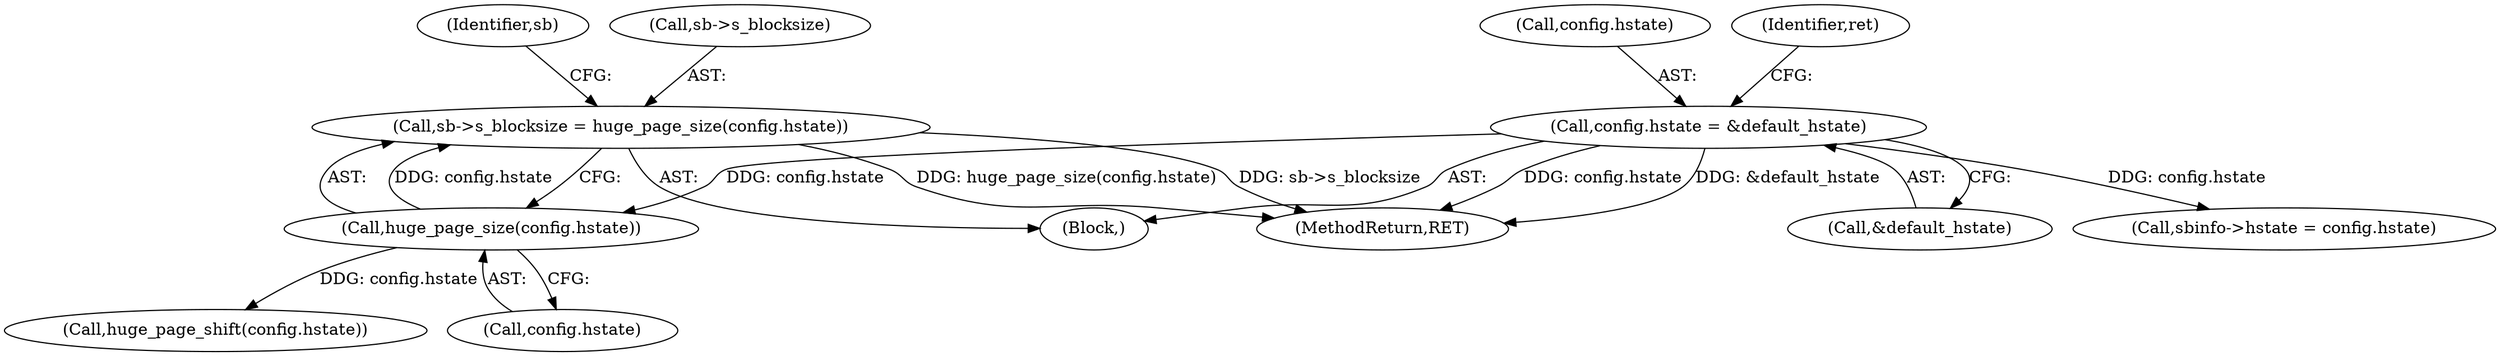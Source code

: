 digraph "0_linux_90481622d75715bfcb68501280a917dbfe516029_1@pointer" {
"1000233" [label="(Call,sb->s_blocksize = huge_page_size(config.hstate))"];
"1000237" [label="(Call,huge_page_size(config.hstate))"];
"1000142" [label="(Call,config.hstate = &default_hstate)"];
"1000142" [label="(Call,config.hstate = &default_hstate)"];
"1000106" [label="(Block,)"];
"1000243" [label="(Identifier,sb)"];
"1000307" [label="(MethodReturn,RET)"];
"1000143" [label="(Call,config.hstate)"];
"1000233" [label="(Call,sb->s_blocksize = huge_page_size(config.hstate))"];
"1000234" [label="(Call,sb->s_blocksize)"];
"1000237" [label="(Call,huge_page_size(config.hstate))"];
"1000245" [label="(Call,huge_page_shift(config.hstate))"];
"1000175" [label="(Call,sbinfo->hstate = config.hstate)"];
"1000238" [label="(Call,config.hstate)"];
"1000149" [label="(Identifier,ret)"];
"1000146" [label="(Call,&default_hstate)"];
"1000233" -> "1000106"  [label="AST: "];
"1000233" -> "1000237"  [label="CFG: "];
"1000234" -> "1000233"  [label="AST: "];
"1000237" -> "1000233"  [label="AST: "];
"1000243" -> "1000233"  [label="CFG: "];
"1000233" -> "1000307"  [label="DDG: huge_page_size(config.hstate)"];
"1000233" -> "1000307"  [label="DDG: sb->s_blocksize"];
"1000237" -> "1000233"  [label="DDG: config.hstate"];
"1000237" -> "1000238"  [label="CFG: "];
"1000238" -> "1000237"  [label="AST: "];
"1000142" -> "1000237"  [label="DDG: config.hstate"];
"1000237" -> "1000245"  [label="DDG: config.hstate"];
"1000142" -> "1000106"  [label="AST: "];
"1000142" -> "1000146"  [label="CFG: "];
"1000143" -> "1000142"  [label="AST: "];
"1000146" -> "1000142"  [label="AST: "];
"1000149" -> "1000142"  [label="CFG: "];
"1000142" -> "1000307"  [label="DDG: config.hstate"];
"1000142" -> "1000307"  [label="DDG: &default_hstate"];
"1000142" -> "1000175"  [label="DDG: config.hstate"];
}
